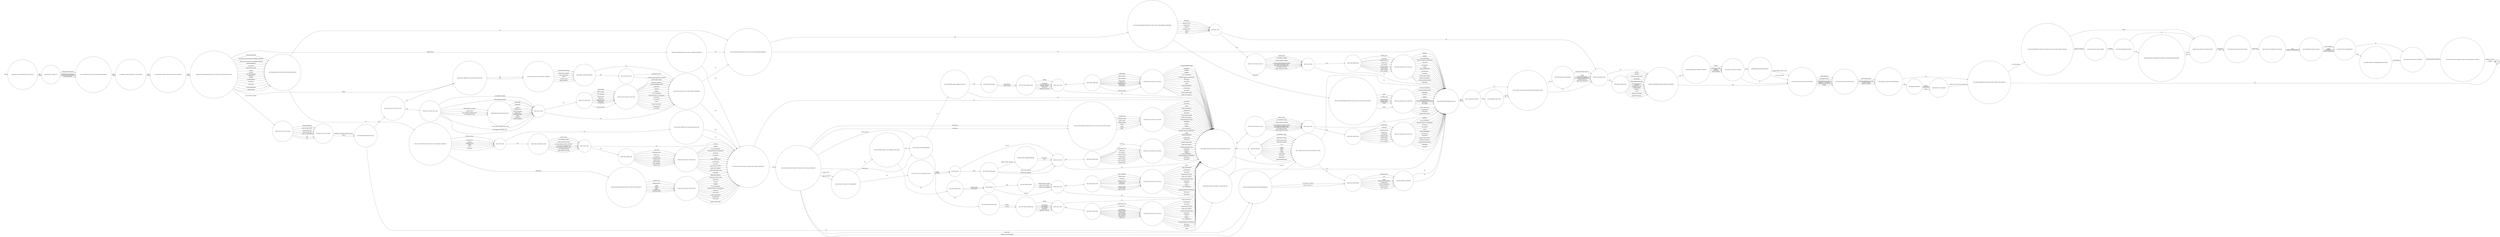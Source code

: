 digraph ATTEMPTED_ESCAPE_FROM_CUSTODY {  rankdir=LR;
  node [shape = circle];
  START_NODE [label="", shape=none];
  START_NODE -> 44769 [label = "start"];
  END_NODE [label="END", shape="doublecircle"];
  44147 [label = "WAS FORCE USED"];
  44147 -> 45096 [label = "YES"];
  44147 -> 44320 [label = "NO"];
  44152 [label = "HOW DID THE PRISONER GAIN ACCESS TO THE TOP OF THE FENCE"];
  44152 -> 44297 [label = "LADDER"];
  44152 -> 44297 [label = "ROPE"];
  44152 -> 44297 [label = "CLIMBING AIDS"];
  44152 -> 44297 [label = "FURNITURE ITEMS"];
  44152 -> 44297 [label = "SPORTS ITEMS"];
  44152 -> 44297 [label = "GROUNDS ITEMS"];
  44152 -> 44297 [label = "OTHER"];
  44163 [label = "WHERE WAS THE CELL SITUATED"];
  44163 -> 44506 [label = "SSU"];
  44163 -> 44506 [label = "CRC"];
  44163 -> 44506 [label = "WING/HOUSEBLOCK"];
  44163 -> 44506 [label = "HEALTH CARE CENTRE"];
  44163 -> 44506 [label = "SEGREGATION UNIT"];
  44163 -> 44506 [label = "RULE 43 UNIT (OR)"];
  44163 -> 44506 [label = "RULE 43 UNIT (GOAD)"];
  44171 [label = "HOW DID THE PRISONER GAIN ACCESS TO THE EXTERNAL PERIMETER"];
  44171 -> 44952 [label = "WINDOW"];
  44171 -> 44952 [label = "EXTERNAL WALL"];
  44171 -> 44952 [label = "FLOOR"];
  44171 -> 44952 [label = "ROOF"];
  44171 -> 44952 [label = "DOOR/GATE"];
  44171 -> 44952 [label = "THROUGH FENCE"];
  44171 -> 44952 [label = "UNDER FENCE"];
  44171 -> 44152 [label = "OVER FENCE"];
  44225 [label = "WAS THE FENCE"];
  44225 -> 45019 [label = "CLAD"];
  44225 -> 44327 [label = "UNCLAD"];
  44229 [label = "WAS THE EXIT THROUGH AN UNLOCKED DOOR OR GATE"];
  44229 -> 44681 [label = "YES"];
  44229 -> 44681 [label = "NO"];
  44233 [label = "ENTER DESCRIPTION OF PERSON(S) INJURED"];
  44233 -> 45014 [label = "STAFF"];
  44233 -> 45014 [label = "PRISONERS"];
  44233 -> 45014 [label = "CIVILIAN GRADES"];
  44233 -> 45014 [label = "POLICE"];
  44233 -> 45014 [label = "EXTERNAL CIVILIANS"];
  44242 [label = "DID THE PRISONER LEAVE THE CELL"];
  44242 -> 45006 [label = "YES"];
  44242 -> 45003 [label = "NO"];
  44247 [label = "WAS AN ATTEMPT MADE TO CUT OR BREACH THE FENCE"];
  44247 -> 45170 [label = "YES"];
  44247 -> 44759 [label = "NO"];
  44255 [label = "WAS THIS A FULL OR PARTIAL SHUT DOWN?"];
  44255 -> 44346 [label = "FULL"];
  44255 -> 44346 [label = "PARTIAL (ENTER DETAILS)"];
  44274 [label = "DOES THE SPORTSFIELD HAVE ACCESS TO EXTERNAL PERIMETER"];
  44274 -> 44681 [label = "YES"];
  44274 -> 44441 [label = "NO"];
  44278 [label = "WAS THE FENCE CUT OR BREACHED FROM"];
  44278 -> 44225 [label = "INSIDE"];
  44278 -> 44225 [label = "OUTSIDE"];
  44285 [label = "WAS THE TELEPHONE/IT SYSTEM SHUT DOWN LOCALLY OR BY THE SERVICE SUPPLIER"];
  44285 -> 45150 [label = "LOCAL"];
  44285 -> 44920 [label = "SERVICE SUPPLIER"];
  44297 [label = "WHAT WAS THE SOURCE OF THE ITEMS"];
  44297 -> 44681 [label = "WORKS DEPARTMENT"];
  44297 -> 44681 [label = "CONTRACTORS"];
  44297 -> 44681 [label = "EDUCATION"];
  44297 -> 44681 [label = "HEALTH CARE CENTRE"];
  44297 -> 44681 [label = "FARMS AND GARDENS"];
  44297 -> 44681 [label = "GYMNASIUM/SPORTS FIELD"];
  44297 -> 44681 [label = "WORKSHOPS"];
  44297 -> 44681 [label = "KITCHEN"];
  44297 -> 44681 [label = "HOBBIES"];
  44297 -> 44681 [label = "CELL FURNISHINGS"];
  44297 -> 44681 [label = "WING/HOUSEBLOCK FURNISHINGS"];
  44297 -> 44681 [label = "SMUGGLED"];
  44297 -> 44681 [label = "NOT KNOWN"];
  44300 [label = "WHAT WAS THE SOURCE OF THE TOOLS"];
  44300 -> 44352 [label = "WORKS DEPARTMENT"];
  44300 -> 44352 [label = "CONTRACTORS"];
  44300 -> 44352 [label = "EDUCATION"];
  44300 -> 44352 [label = "HEALTH CARE CENTRE"];
  44300 -> 44352 [label = "FARMS AND GARDENS"];
  44300 -> 44352 [label = "GYMNASIUM/SPORTS FIELD"];
  44300 -> 44352 [label = "WORKSHOPS"];
  44300 -> 44352 [label = "KITCHEN"];
  44300 -> 44352 [label = "HOBBIES"];
  44300 -> 44352 [label = "CELL FURNISHINGS"];
  44300 -> 44352 [label = "WING/HOUSEBLOCK FURNISHINGS"];
  44300 -> 44352 [label = "SMUGGLED"];
  44300 -> 44352 [label = "NOT KNOWN"];
  44300 -> 44352 [label = "OTHER"];
  44313 [label = "WAS THE WALL BREACHED FROM"];
  44313 -> 44992 [label = "INSIDE"];
  44313 -> 44992 [label = "OUTSIDE"];
  44315 [label = "WHAT TOOLS WERE USED"];
  44315 -> 44869 [label = "HACKSAW BLADE"];
  44315 -> 44869 [label = "OTHER BLADE"];
  44315 -> 44869 [label = "WIRE CUTTERS"];
  44315 -> 44869 [label = "BOLT CROPPERS"];
  44315 -> 44869 [label = "DIGGING TOOL"];
  44315 -> 44869 [label = "CROW BAR"];
  44315 -> 44869 [label = "IMPROVISED TOOL"];
  44315 -> 44869 [label = "OTHER TOOL"];
  44315 -> 44869 [label = "NOT KNOWN"];
  44320 [label = "WERE ANY WEAPONS USED"];
  44320 -> 44554 [label = "YES"];
  44320 -> 44731 [label = "NO"];
  44327 [label = "WERE TOOLS USED"];
  44327 -> 44875 [label = "YES"];
  44327 -> 44352 [label = "NO"];
  44340 [label = "WAS THE KEYWORD REQUESTED?"];
  44340 -> 45107 [label = "YES"];
  44340 -> 45150 [label = "NO"];
  44341 [label = "WHICH AREA DID THIS GIVE ACCESS TO"];
  44341 -> 44528 [label = "ANOTHER CELL"];
  44341 -> 44528 [label = "RECESS/SHOWERS"];
  44341 -> 44528 [label = "STORE ROOM"];
  44341 -> 44528 [label = "ASSOCIATION AREA"];
  44341 -> 44528 [label = "OFFICE"];
  44341 -> 44528 [label = "CANTEEN"];
  44341 -> 44528 [label = "KITCHEN/SERVERY"];
  44341 -> 44528 [label = "ROOF SPACE"];
  44341 -> 44528 [label = "BASEMENT"];
  44341 -> 44528 [label = "OTHER"];
  44346 [label = "WHO AUTHORISED THE SHUT DOWN?"];
  44346 -> 44958 [label = "GOVERNOR"];
  44346 -> 44958 [label = "DEPUTY GOVERNOR"];
  44346 -> 44958 [label = "DUTY GOVERNOR"];
  44346 -> 44958 [label = "OTHER"];
  44349 [label = "HOW WAS THE ESCAPE ATTEMPT FOILED"];
  44349 -> 44447 [label = "STAFF INTERVENTION"];
  44349 -> 44447 [label = "PRISONER ABANDONED ATTEMPT"];
  44349 -> 44447 [label = "PRISONER INJURED"];
  44349 -> 44447 [label = "PHYSICAL BARRIER"];
  44352 [label = "ARE THERE SECURITY AIDS AT SITE OF THE ATTEMPTED ESCAPE"];
  44352 -> 45090 [label = "YES"];
  44352 -> 44752 [label = "NO"];
  44353 [label = "WHAT WAS THE SOURCE OF THE TOOLS"];
  44353 -> 44746 [label = "WORKS DEPARTMENT"];
  44353 -> 44746 [label = "CONTRACTORS"];
  44353 -> 44746 [label = "EDUCATION"];
  44353 -> 44746 [label = "HEALTH CARE CENTRE"];
  44353 -> 44746 [label = "FARMS AND GARDENS"];
  44353 -> 44746 [label = "GYMNASIUM/SPORTS FIELD"];
  44353 -> 44746 [label = "WORKSHOPS"];
  44353 -> 44746 [label = "KITCHEN"];
  44353 -> 44746 [label = "HOBBIES"];
  44353 -> 44746 [label = "CELL FURNISHINGS"];
  44353 -> 44746 [label = "WING/HOUSEBLOCK FURNISHINGS"];
  44353 -> 44746 [label = "SMUGGLED"];
  44353 -> 44746 [label = "NOT KNOWN"];
  44353 -> 44746 [label = "OTHER"];
  44368 [label = "WAS THE ATTEMPT MADE"];
  44368 -> 44592 [label = "THROUGH THE CLADDING"];
  44368 -> 44592 [label = "ABOVE THE CLADDING"];
  44368 -> 44592 [label = "BELOW THE CLADDING"];
  44433 [label = "WHEN WAS THE SYSTEM RE-ACTIVATED?"];
  44433 -> 44674 [label = "ENTER COMMENT AND DATE"];
  44440 [label = "WHAT TOOLS WERE USED"];
  44440 -> 44498 [label = "HACKSAW BLADE"];
  44440 -> 44498 [label = "OTHER BLADE"];
  44440 -> 44498 [label = "WIRE CUTTERS"];
  44440 -> 44498 [label = "BOLT CROPPERS"];
  44440 -> 44498 [label = "DIGGING TOOL"];
  44440 -> 44498 [label = "CROW BAR"];
  44440 -> 44498 [label = "IMPROVISED TOOL"];
  44440 -> 44498 [label = "OTHER TOOL"];
  44440 -> 44498 [label = "NOT KNOWN"];
  44441 [label = "DID THE PRISONER ATTEMPT TO GAIN ACCESS TO THE EXTERNAL PERIMETER"];
  44441 -> 45111 [label = "YES"];
  44441 -> 44746 [label = "NO"];
  44444 [label = "WHAT WAS THE SOURCE OF THE ITEMS"];
  44444 -> 44746 [label = "WORKS DEPARTMENT"];
  44444 -> 44746 [label = "CONTRACTORS"];
  44444 -> 44746 [label = "EDUCATION"];
  44444 -> 44746 [label = "HEALTH CARE CENTRE"];
  44444 -> 44746 [label = "FARMS AND GARDENS"];
  44444 -> 44746 [label = "GYMNASIUM/SPORTS FIELD"];
  44444 -> 44746 [label = "WORKSHOPS"];
  44444 -> 44746 [label = "KITCHEN"];
  44444 -> 44746 [label = "HOBBIES"];
  44444 -> 44746 [label = "CELL FURNISHINGS"];
  44444 -> 44746 [label = "WING/HOUSEBLOCK FURNISHINGS"];
  44444 -> 44746 [label = "SMUGGLED"];
  44444 -> 44746 [label = "NOT KNOWN"];
  44447 [label = "WAS DAMAGE CAUSED TO PRISON PROPERTY"];
  44447 -> 44843 [label = "YES"];
  44447 -> 44863 [label = "NO"];
  44450 [label = "WAS THE SWITCH WITH"];
  44450 -> 44935 [label = "ANOTHER PRISONER"];
  44450 -> 44935 [label = "A VISITOR (ENTER IDENTITY IF KNOWN)"];
  44471 [label = "WHAT WAS THE SOURCE OF THE TOOLS"];
  44471 -> 44681 [label = "WORKS DEPARTMENT"];
  44471 -> 44681 [label = "CONTRACTORS"];
  44471 -> 44681 [label = "EDUCATION"];
  44471 -> 44681 [label = "HEALTH CARE CENTRE"];
  44471 -> 44681 [label = "FARMS AND GARDENS"];
  44471 -> 44681 [label = "GYMNASIUM/SPORTS FIELD"];
  44471 -> 44681 [label = "WORKSHOPS"];
  44471 -> 44681 [label = "KITCHEN"];
  44471 -> 44681 [label = "HOBBIES"];
  44471 -> 44681 [label = "CELL FURNISHINGS"];
  44471 -> 44681 [label = "WING/HOUSEBLOCK FURNISHINGS"];
  44471 -> 44681 [label = "SMUGGLED"];
  44471 -> 44681 [label = "NOT KNOWN"];
  44471 -> 44681 [label = "OTHER"];
  44480 [label = "WHAT WAS THE SOURCE OF THE ITEMS"];
  44480 -> 44352 [label = "WORKS DEPARTMENT"];
  44480 -> 44352 [label = "CONTRACTORS"];
  44480 -> 44352 [label = "EDUCATION"];
  44480 -> 44352 [label = "HEALTH CARE CENTRE"];
  44480 -> 44352 [label = "FARMS AND GARDENS"];
  44480 -> 44352 [label = "GYMNASIUM/SPORTS FIELD"];
  44480 -> 44352 [label = "WORKSHOPS"];
  44480 -> 44352 [label = "KITCHEN"];
  44480 -> 44352 [label = "HOBBIES"];
  44480 -> 44352 [label = "CELL FURNISHINGS"];
  44480 -> 44352 [label = "WING/HOUSEBLOCK FURNISHINGS"];
  44480 -> 44352 [label = "SMUGGLED"];
  44480 -> 44352 [label = "NOT KNOWN"];
  44480 -> 44352 [label = "OTHER"];
  44484 [label = "WAS THE VEHICLE AUTHORISED"];
  44484 -> 44746 [label = "YES"];
  44484 -> 44746 [label = "NO"];
  44494 [label = "WHERE WERE THE INJURED TREATED"];
  44494 -> 45073 [label = "PRISON HEALTH CARE CENTRE"];
  44494 -> 45073 [label = "OUTSIDE HOSPITAL"];
  44498 [label = "WHAT WAS THE SOURCE OF THE TOOLS"];
  44498 -> 44352 [label = "WORKS DEPARTMENT"];
  44498 -> 44352 [label = "CONTRACTORS"];
  44498 -> 44352 [label = "EDUCATION"];
  44498 -> 44352 [label = "HEALTH CARE CENTRE"];
  44498 -> 44352 [label = "FARMS AND GARDENS"];
  44498 -> 44352 [label = "GYMNASIUM/SPORTS FIELD"];
  44498 -> 44352 [label = "WORKSHOPS"];
  44498 -> 44352 [label = "KITCHEN"];
  44498 -> 44352 [label = "HOBBIES"];
  44498 -> 44352 [label = "CELL FURNISHINGS"];
  44498 -> 44352 [label = "WING/HOUSEBLOCK FURNISHINGS"];
  44498 -> 44352 [label = "SMUGGLED"];
  44498 -> 44352 [label = "NOT KNOWN"];
  44498 -> 44352 [label = "OTHER"];
  44506 [label = "HOW WAS THE CELL OCCUPIED"];
  44506 -> 44242 [label = "SINGLE"];
  44506 -> 44242 [label = "MULTIPLE OCCUPANCY (ENTER CAPACITY)"];
  44517 [label = "GIVE DETAILS OF SECURITY MEASURE OVERCOME"];
  44517 -> 44597 [label = "UV HAND STAMP"];
  44517 -> 44597 [label = "HAND GEOMETRY"];
  44517 -> 44597 [label = "PHOTOGRAPHIC RECORD"];
  44517 -> 44597 [label = "IDENTIFYING CLOTHING"];
  44517 -> 44597 [label = "STAFF SUPERVISION"];
  44517 -> 44597 [label = "OTHER"];
  44525 [label = "WHAT TOOLS WERE USED"];
  44525 -> 44471 [label = "HACKSAW BLADE"];
  44525 -> 44471 [label = "OTHER BLADE"];
  44525 -> 44471 [label = "WIRE CUTTERS"];
  44525 -> 44471 [label = "BOLT CROPPERS"];
  44525 -> 44471 [label = "DIGGING TOOL"];
  44525 -> 44471 [label = "CROW BAR"];
  44525 -> 44471 [label = "IMPROVISED TOOL"];
  44525 -> 44471 [label = "OTHER TOOL"];
  44525 -> 44471 [label = "NOT KNOWN"];
  44528 [label = "WERE TOOLS USED"];
  44528 -> 45021 [label = "YES"];
  44528 -> 44935 [label = "NO"];
  44544 [label = "ESTIMATED COST OF DAMAGE"];
  44544 -> 44863 [label = "ENTER AMOUNT IN POUND STERLING"];
  44545 [label = "DID PRISONER GAIN ACCESS TO THE EXTERNAL PERIMETER"];
  44545 -> 44171 [label = "YES"];
  44545 -> 44441 [label = "NO"];
  44550 [label = "DESCRIBE WHAT WAS COMPROMISED AND BY WHOM"];
  44550 -> 44433 [label = "DESCRIPTION"];
  44554 [label = "DESCRIBE WEAPONS USED"];
  44554 -> 44731 [label = "FIREARM"];
  44554 -> 44731 [label = "CHEMICAL INCAPACITANT"];
  44554 -> 44731 [label = "KNIFE/BLADE"];
  44554 -> 44731 [label = "OTHER SHARP INSTRUMENT"];
  44554 -> 44731 [label = "BLUNT INSTRUMENT"];
  44554 -> 44731 [label = "LIGATURE"];
  44554 -> 44731 [label = "DANGEROUS LIQUID"];
  44554 -> 44731 [label = "EXCRETA/URINE"];
  44554 -> 44731 [label = "SPITTING"];
  44554 -> 44731 [label = "FOOD"];
  44554 -> 44731 [label = "THROWN FURNITURE"];
  44554 -> 44731 [label = "THROWN EQUIPMENT"];
  44554 -> 44731 [label = "OTHER"];
  44574 [label = "WERE TOOLS USED"];
  44574 -> 44440 [label = "YES"];
  44574 -> 44352 [label = "NO"];
  44582 [label = "WERE TOOLS USED"];
  44582 -> 44315 [label = "YES"];
  44582 -> 44746 [label = "NO"];
  44589 [label = "WERE TOOLS USED"];
  44589 -> 44525 [label = "YES"];
  44589 -> 44681 [label = "NO"];
  44592 [label = "WERE TOOLS USED"];
  44592 -> 44617 [label = "YES"];
  44592 -> 44352 [label = "NO"];
  44594 [label = "WHERE WAS THE PRISONER PRIOR TO THE START OF THE ATTEMPTED ESCAPE"];
  44594 -> 44274 [label = "SPORTS FIELD"];
  44594 -> 44163 [label = "CELL (ENTER LOCATION)"];
  44594 -> 45124 [label = "VISITS"];
  44594 -> 44545 [label = "WING/HOUSEBLOCK"];
  44594 -> 44545 [label = "DORMITORY"];
  44594 -> 44545 [label = "HEALTH CARE CENTRE"];
  44594 -> 44545 [label = "CHAPEL"];
  44594 -> 44545 [label = "KITCHEN"];
  44594 -> 44545 [label = "EDUCATION/LIBRARY"];
  44594 -> 44545 [label = "WORKSHOP"];
  44594 -> 44545 [label = "STORES"];
  44594 -> 44545 [label = "ADMINISTRATION"];
  44594 -> 44545 [label = "GYMNASIUM"];
  44594 -> 44545 [label = "RECEPTION"];
  44594 -> 44545 [label = "WORKS DEPARTMENT"];
  44594 -> 44545 [label = "EXERCISE YARD"];
  44594 -> 44545 [label = "OTHER SECURE AREA"];
  44594 -> 44545 [label = "GROUNDS WITH NO ACCESS TO EXTERNAL PERIMITER"];
  44594 -> 44545 [label = "GROUNDS WITH ACCESS TO EXTERNAL PERIMITER"];
  44595 [label = "WAS AN AIRCRAFT INVOLVED"];
  44595 -> 44912 [label = "YES"];
  44595 -> 44983 [label = "NO"];
  44597 [label = "WAS THERE A SWITCH OF IDENTITY"];
  44597 -> 44450 [label = "YES"];
  44597 -> 44935 [label = "NO"];
  44617 [label = "WHAT TOOLS WERE USED"];
  44617 -> 44300 [label = "HACKSAW BLADE"];
  44617 -> 44300 [label = "OTHER BLADE"];
  44617 -> 44300 [label = "WIRE CUTTERS"];
  44617 -> 44300 [label = "BOLT CROPPERS"];
  44617 -> 44300 [label = "DIGGING TOOL"];
  44617 -> 44300 [label = "CROW BAR"];
  44617 -> 44300 [label = "IMPROVISED TOOL"];
  44617 -> 44300 [label = "OTHER TOOL"];
  44617 -> 44300 [label = "NOT KNOWN"];
  44631 [label = "HOW DID THE PRISONER LEAVE THE ESTABLISHMENT"];
  44631 -> 44752 [label = "ON FOOT"];
  44631 -> 45152 [label = "DROVE VEHICLE OUT"];
  44631 -> 45152 [label = "CONCEALED IN VEHICLE"];
  44636 [label = "IS THERE ANY MEDIA INTEREST IN THIS INCIDENT"];
  44636 -> 44749 [label = "YES"];
  44636 -> 44749 [label = "NO"];
  44670 [label = "HOW WAS THE ATTEMPT MADE"];
  44670 -> 44574 [label = "DIGGING THROUGH"];
  44670 -> 44574 [label = "DIGGING UNDER"];
  44670 -> 44574 [label = "EXPLOSION"];
  44670 -> 44574 [label = "RAMMED BY VEHICLE"];
  44670 -> 44574 [label = "OTHER"];
  44670 -> 44574 [label = "NOT KNOWN"];
  44674 [label = "WAS THE SYSTEM RE-ACTIVATED LOCALLY OR BY THE SERVICE SUPPLIER"];
  44674 -> END_NODE [label = "LOCAL"];
  44674 -> END_NODE [label = "SERVICE SUPPLIER"];
  44681 [label = "DID THE PRISONER ATTEMPT TO BREACH THE EXTERNAL PERIMETER"];
  44681 -> 44940 [label = "YES"];
  44681 -> 44352 [label = "NO"];
  44685 [label = "WERE TOOLS USED"];
  44685 -> 44909 [label = "YES"];
  44685 -> 44746 [label = "NO"];
  44707 [label = "WAS THE FENCE"];
  44707 -> 44368 [label = "CLAD"];
  44707 -> 44592 [label = "UNCLAD"];
  44713 [label = "WHAT TIME WAS THE SYSTEM SHUT DOWN?"];
  44713 -> 44255 [label = "ENTER TIME"];
  44731 [label = "WERE ANY INJURIES RECEIVED DURING THIS INCIDENT"];
  44731 -> 44233 [label = "YES"];
  44731 -> 45073 [label = "NO"];
  44737 [label = "WAS THE ATTEMPT MADE"];
  44737 -> 44670 [label = "FROM INSIDE"];
  44737 -> 44670 [label = "FROM OUTSIDE"];
  44746 [label = "ARE THE GROUNDS PATROLLED BY DOGS"];
  44746 -> 44595 [label = "YES"];
  44746 -> 44595 [label = "NO"];
  44749 [label = "HAS THE PRISON SERVICE PRESS OFFICE BEEN INFORMED"];
  44749 -> 44594 [label = "YES"];
  44749 -> 44594 [label = "NO"];
  44752 [label = "WAS A VEHICLE INVOLVED IN THE ATTEMPTED ESCAPE"];
  44752 -> 45152 [label = "YES"];
  44752 -> 44746 [label = "NO"];
  44759 [label = "WAS THE WALL ACTUALLY BREACHED"];
  44759 -> 44313 [label = "YES"];
  44759 -> 44849 [label = "NO"];
  44769 [label = "WERE THE POLICE INFORMED OF THE INCIDENT"];
  44769 -> 44919 [label = "YES"];
  44769 -> 44919 [label = "NO"];
  44789 [label = "WHAT WAS THE SOURCE OF THE TOOLS"];
  44789 -> 44352 [label = "WORKS DEPARTMENT"];
  44789 -> 44352 [label = "CONTRACTORS"];
  44789 -> 44352 [label = "EDUCATION"];
  44789 -> 44352 [label = "HEALTH CARE CENTRE"];
  44789 -> 44352 [label = "FARMS AND GARDENS"];
  44789 -> 44352 [label = "GYMNASIUM/SPORTS FIELD"];
  44789 -> 44352 [label = "WORKSHOPS"];
  44789 -> 44352 [label = "KITCHEN"];
  44789 -> 44352 [label = "HOBBIES"];
  44789 -> 44352 [label = "CELL FURNISHINGS"];
  44789 -> 44352 [label = "WING/HOUSEBLOCK FURNISHINGS"];
  44789 -> 44352 [label = "SMUGGLED"];
  44789 -> 44352 [label = "NOT KNOWN"];
  44789 -> 44352 [label = "OTHER"];
  44822 [label = "WAS THE FENCE ACTUALLY CUT OR BREACHED"];
  44822 -> 44278 [label = "YES"];
  44822 -> 44247 [label = "NO"];
  44840 [label = "HOW DID THE PRISONER ATTEMPT ACCESS TO THE TOP OF THE FENCE OR WALL"];
  44840 -> 44480 [label = "LADDER"];
  44840 -> 44480 [label = "ROPE"];
  44840 -> 44480 [label = "CLIMBING AIDS"];
  44840 -> 44480 [label = "FURNITURE ITEMS"];
  44840 -> 44480 [label = "SPORTS ITEMS"];
  44840 -> 44480 [label = "GROUNDS ITEMS"];
  44840 -> 44480 [label = "OTHER"];
  44843 [label = "DESCRIBE THE DAMAGE"];
  44843 -> 44544 [label = "MINOR"];
  44843 -> 44544 [label = "SERIOUS"];
  44843 -> 44544 [label = "EXTENSIVE"];
  44849 [label = "WAS AN ATTEMPT MADE TO BREACH THE WALL"];
  44849 -> 44737 [label = "YES"];
  44849 -> 44352 [label = "NO"];
  44863 [label = "WAS THE TELEPHONE/IT SYSTEM SHUT DOWN DURING THE INCIDENT?"];
  44863 -> 44285 [label = "YES (ENTER DATE)"];
  44863 -> END_NODE [label = "NO"];
  44869 [label = "WHAT WAS THE SOURCE OF THE TOOLS"];
  44869 -> 44746 [label = "WORKS DEPARTMENT"];
  44869 -> 44746 [label = "CONTRACTORS"];
  44869 -> 44746 [label = "EDUCATION"];
  44869 -> 44746 [label = "HEALTH CARE CENTRE"];
  44869 -> 44746 [label = "FARMS AND GARDENS"];
  44869 -> 44746 [label = "GYMNASIUM/SPORTS FIELD"];
  44869 -> 44746 [label = "WORKSHOPS"];
  44869 -> 44746 [label = "KITCHEN"];
  44869 -> 44746 [label = "HOBBIES"];
  44869 -> 44746 [label = "CELL FURNISHINGS"];
  44869 -> 44746 [label = "WING/HOUSEBLOCK FURNISHINGS"];
  44869 -> 44746 [label = "SMUGGLED"];
  44869 -> 44746 [label = "NOT KNOWN"];
  44869 -> 44746 [label = "OTHER"];
  44871 [label = "WHAT WAS THE SOURCE OF THE TOOLS"];
  44871 -> 44352 [label = "WORKS DEPARTMENT"];
  44871 -> 44352 [label = "CONTRACTORS"];
  44871 -> 44352 [label = "EDUCATION"];
  44871 -> 44352 [label = "HEALTH CARE CENTRE"];
  44871 -> 44352 [label = "FARMS AND GARDENS"];
  44871 -> 44352 [label = "GYMNASIUM/SPORTS FIELD"];
  44871 -> 44352 [label = "WORKSHOPS"];
  44871 -> 44352 [label = "KITCHEN"];
  44871 -> 44352 [label = "HOBBIES"];
  44871 -> 44352 [label = "CELL FURNISHINGS"];
  44871 -> 44352 [label = "WING/HOUSEBLOCK FURNISHINGS"];
  44871 -> 44352 [label = "SMUGGLED"];
  44871 -> 44352 [label = "NOT KNOWN"];
  44871 -> 44352 [label = "OTHER"];
  44875 [label = "WHAT TOOLS WERE USED"];
  44875 -> 44789 [label = "HACKSAW BLADE"];
  44875 -> 44789 [label = "OTHER BLADE"];
  44875 -> 44789 [label = "WIRE CUTTERS"];
  44875 -> 44789 [label = "BOLT CROPPERS"];
  44875 -> 44789 [label = "DIGGING TOOL"];
  44875 -> 44789 [label = "CROW BAR"];
  44875 -> 44789 [label = "IMPROVISED TOOL"];
  44875 -> 44789 [label = "OTHER TOOL"];
  44875 -> 44789 [label = "NOT KNOWN"];
  44909 [label = "WHAT TOOLS WERE USED"];
  44909 -> 44353 [label = "HACKSAW BLADE"];
  44909 -> 44353 [label = "OTHER BLADE"];
  44909 -> 44353 [label = "WIRE CUTTERS"];
  44909 -> 44353 [label = "BOLT CROPPERS"];
  44909 -> 44353 [label = "DIGGING TOOL"];
  44909 -> 44353 [label = "CROW BAR"];
  44909 -> 44353 [label = "IMPROVISED TOOL"];
  44909 -> 44353 [label = "OTHER TOOL"];
  44909 -> 44353 [label = "NOT KNOWN"];
  44912 [label = "WAS OPERATION LEWIS USED"];
  44912 -> 44983 [label = "YES"];
  44912 -> 44983 [label = "NO"];
  44919 [label = "THE INCIDENT IS SUBJECT TO"];
  44919 -> 45033 [label = "INVESTIGATION BY POLICE"];
  44919 -> 45033 [label = "INVESTIGATION INTERNALLY"];
  44919 -> 45033 [label = "GOVERNOR'S ADJUDICATION"];
  44919 -> 45033 [label = "NO INVESTIGATION"];
  44920 [label = "QUOTE THE VANTIVE CASE NUMBER"];
  44920 -> 44340 [label = "NUMBER"];
  44923 [label = "WHAT TOOLS WERE USED"];
  44923 -> 44871 [label = "HACKSAW BLADE"];
  44923 -> 44871 [label = "OTHER BLADE"];
  44923 -> 44871 [label = "WIRE CUTTERS"];
  44923 -> 44871 [label = "BOLT CROPPERS"];
  44923 -> 44871 [label = "DIGGING TOOL"];
  44923 -> 44871 [label = "CROW BAR"];
  44923 -> 44871 [label = "IMPROVISED TOOL"];
  44923 -> 44871 [label = "OTHER TOOL"];
  44923 -> 44871 [label = "NOT KNOWN"];
  44933 [label = "HOW WAS THE CLADDING BREACHED"];
  44933 -> 44327 [label = "CUT"];
  44933 -> 44327 [label = "REMOVED"];
  44935 [label = "DID THE EXIT GIVE ACCESS TO THE EXTERNAL PERIMETER"];
  44935 -> 44681 [label = "YES"];
  44935 -> 44441 [label = "NO"];
  44940 [label = "HOW DID THE PRISONER ATTEMPT TO BREACH THE EXTERNAL PERIMETER"];
  44940 -> 44631 [label = "MAIN GATE"];
  44940 -> 44631 [label = "OTHER GATE IN PERIMETER"];
  44940 -> 44840 [label = "OVER WALL"];
  44940 -> 44840 [label = "OVER FENCE"];
  44940 -> 44822 [label = "THROUGH FENCE"];
  44940 -> 44822 [label = "UNDER FENCE"];
  44940 -> 44759 [label = "THROUGH WALL"];
  44940 -> 44759 [label = "UNDER WALL"];
  44952 [label = "WAS FORCE USED"];
  44952 -> 45172 [label = "YES"];
  44952 -> 44229 [label = "NO"];
  44953 [label = "WHAT TYPE OF FORCE WAS USED"];
  44953 -> 44582 [label = "CUT WINDOW OR BARS"];
  44953 -> 44582 [label = "FORCED WINDOW OR BARS"];
  44953 -> 44582 [label = "CUT AND FORCED WINDOW AND BARS"];
  44953 -> 44582 [label = "DUG THROUGH EXTERNAL WALL"];
  44953 -> 44582 [label = "DUG THROUGH INTERNAL WALL"];
  44953 -> 44582 [label = "DUG THROUGH FLOOR"];
  44953 -> 44582 [label = "BROKE THROUGH CEILING"];
  44953 -> 44582 [label = "FORCED DOOR"];
  44958 [label = "WAS THE SYSTEM COMPROMISED?"];
  44958 -> 44550 [label = "YES"];
  44958 -> 44433 [label = "NO"];
  44977 [label = "STATE THE NATURE OF ASSISTANCE"];
  44977 -> 44320 [label = "SMUGGLED WEAPONS"];
  44977 -> 44320 [label = "SMUGGLED TOOLS/EQUIPMENT"];
  44977 -> 44320 [label = "SWAPPED IDENTITY"];
  44977 -> 44320 [label = "BREACHED PERIMETER"];
  44977 -> 44320 [label = "PROVIDED GET AWAY VEHICLE"];
  44977 -> 44320 [label = "OTHER"];
  44983 [label = "WAS OUTSIDE ASSISTANCE INVOLVED IN THE ATTEMPTED ESCAPE"];
  44983 -> 44977 [label = "YES"];
  44983 -> 44320 [label = "NO"];
  44984 [label = "WHAT TYPE OF FORCE WAS USED"];
  44984 -> 44528 [label = "CUT WINDOW OR BARS"];
  44984 -> 44528 [label = "FORCED WINDOW OR BARS"];
  44984 -> 44528 [label = "CUT AND FORCED WINDOW AND BARS"];
  44984 -> 44528 [label = "DUG THROUGH EXTERNAL WALL"];
  44984 -> 44341 [label = "DUG THROUGH INTERNAL WALL"];
  44984 -> 44341 [label = "DUG THROUGH FLOOR"];
  44984 -> 44341 [label = "BROKE THROUGH CEILING"];
  44984 -> 44341 [label = "FORCED DOOR"];
  44992 [label = "HOW WAS THE WALL BREACHED"];
  44992 -> 45047 [label = "DUG THROUGH"];
  44992 -> 45047 [label = "DUG UNDER"];
  44992 -> 45047 [label = "EXPLOSION"];
  44992 -> 45047 [label = "RAMMED BY VEHICLE"];
  44992 -> 45047 [label = "OTHER"];
  44992 -> 45047 [label = "NOT KNOWN"];
  45003 [label = "WAS FORCE USED IN AN ATTEMPT TO LEAVE THE CELL"];
  45003 -> 44953 [label = "YES"];
  45003 -> 44746 [label = "NO"];
  45006 [label = "WAS FORCE USED TO LEAVE THE CELL"];
  45006 -> 44984 [label = "YES"];
  45006 -> 45124 [label = "NO"];
  45014 [label = "WAS MEDICAL TREATMENT NEEDED"];
  45014 -> 44494 [label = "YES"];
  45014 -> 45073 [label = "NO"];
  45019 [label = "WAS THE FENCE BREACHED"];
  45019 -> 44933 [label = "THROUGH THE CLADDING"];
  45019 -> 44327 [label = "ABOVE THE CLADDING"];
  45019 -> 44327 [label = "BELOW THE CLADDING"];
  45021 [label = "WHAT TOOLS WERE USED"];
  45021 -> 45121 [label = "HACKSAW BLADE"];
  45021 -> 45121 [label = "OTHER BLADE"];
  45021 -> 45121 [label = "WIRE CUTTERS"];
  45021 -> 45121 [label = "BOLT CROPPERS"];
  45021 -> 45121 [label = "DIGGING TOOL"];
  45021 -> 45121 [label = "CROW BAR"];
  45021 -> 45121 [label = "IMPROVISED TOOL"];
  45021 -> 45121 [label = "OTHER TOOL"];
  45021 -> 45121 [label = "NOT KNOWN"];
  45033 [label = "IS ANY MEMBER OF STAFF FACING DISCIPLINARY CHARGES"];
  45033 -> 44636 [label = "YES"];
  45033 -> 44636 [label = "NO"];
  45047 [label = "WERE TOOLS USED"];
  45047 -> 44923 [label = "YES"];
  45047 -> 44352 [label = "NO"];
  45073 [label = "HOW WAS THE ESCAPE ATTEMPT DISCOVERED"];
  45073 -> 44349 [label = "STAFF VIGILANCE"];
  45073 -> 44349 [label = "EQUIPMENT FOUND"];
  45073 -> 44349 [label = "INFORMATION/INTELLIGENCE"];
  45073 -> 44349 [label = "OBSERVED IN PROGRESS"];
  45073 -> 44349 [label = "ALERTED BY SECURITY AID"];
  45073 -> 44349 [label = "OTHER"];
  45090 [label = "WHAT ARE THE AIDS"];
  45090 -> 44752 [label = "GANDER"];
  45090 -> 44752 [label = "PIPE"];
  45090 -> 44752 [label = "'S' WIRE"];
  45090 -> 44752 [label = "SCARE STRIP"];
  45090 -> 44752 [label = "TAUT WIRE"];
  45090 -> 44752 [label = "GEOPHONES"];
  45090 -> 44752 [label = "INFRA RED DETECTORS"];
  45090 -> 44752 [label = "MICROPHONIC CABLE"];
  45090 -> 44752 [label = "FIBRE OPTIC SYSTEM"];
  45090 -> 44752 [label = "LEAKY CO-AXIL CABLE"];
  45090 -> 44752 [label = "PRESSURE SENSORS"];
  45090 -> 44752 [label = "CCTV"];
  45090 -> 44752 [label = "OTHER"];
  45096 [label = "WHAT TYPE OF FORCE WAS USED"];
  45096 -> 44685 [label = "CUT WINDOW OR BARS"];
  45096 -> 44685 [label = "FORCED WINDOW OR BARS"];
  45096 -> 44685 [label = "CUT AND FORCED WINDOW AND BARS"];
  45096 -> 44685 [label = "DUG THROUGH EXTERNAL WALL"];
  45096 -> 44685 [label = "DUG THROUGH INTERNAL WALL"];
  45096 -> 44685 [label = "DUG THROUGH FLOOR"];
  45096 -> 44685 [label = "BROKE THROUGH CEILING"];
  45096 -> 44685 [label = "FORCED DOOR"];
  45107 [label = "HAS THE SERVICE SUPPLIER BEEN NOTIFIED OF A REPLACEMENT KEYWORD?"];
  45107 -> 45150 [label = "YES"];
  45107 -> 45150 [label = "NO"];
  45111 [label = "HOW DID THE PRISONER ATTEMPT TO GAIN ACCESS TO THE EXTERNAL PERIMETER"];
  45111 -> 44147 [label = "WINDOW"];
  45111 -> 44147 [label = "EXTERNAL WALL"];
  45111 -> 44147 [label = "FLOOR"];
  45111 -> 44147 [label = "ROOF"];
  45111 -> 44147 [label = "DOOR/GATE"];
  45111 -> 44147 [label = "THROUGH FENCE"];
  45111 -> 44147 [label = "UNDER FENCE"];
  45111 -> 45114 [label = "OVER FENCE"];
  45114 [label = "HOW DID THE PRISONER ATTEMPT TO GAIN ACCESS TO THE TOP OF THE FENCE"];
  45114 -> 44444 [label = "LADDER"];
  45114 -> 44444 [label = "ROPE"];
  45114 -> 44444 [label = "CLIMBING AIDS"];
  45114 -> 44444 [label = "FURNITURE ITEMS"];
  45114 -> 44444 [label = "SPORTS ITEMS"];
  45114 -> 44444 [label = "GROUNDS ITEMS"];
  45114 -> 44444 [label = "OTHER"];
  45121 [label = "WHAT WAS THE SOURCE OF THE TOOLS"];
  45121 -> 44935 [label = "WORKS DEPARTMENT"];
  45121 -> 44935 [label = "CONTRACTORS"];
  45121 -> 44935 [label = "EDUCATION"];
  45121 -> 44935 [label = "HEALTH CARE CENTRE"];
  45121 -> 44935 [label = "FARMS AND GARDENS"];
  45121 -> 44935 [label = "GYMNASIUM/SPORTS FIELD"];
  45121 -> 44935 [label = "WORKSHOPS"];
  45121 -> 44935 [label = "KITCHEN"];
  45121 -> 44935 [label = "HOBBIES"];
  45121 -> 44935 [label = "CELL FURNISHINGS"];
  45121 -> 44935 [label = "WING/HOUSEBLOCK FURNISHINGS"];
  45121 -> 44935 [label = "SMUGGLED"];
  45121 -> 44935 [label = "NOT KNOWN"];
  45121 -> 44935 [label = "OTHER"];
  45124 [label = "WAS THE EXIT THROUGH AN UNLOCKED DOOR OR GATE"];
  45124 -> 44517 [label = "YES"];
  45124 -> 44517 [label = "NO"];
  45150 [label = "INDICATE THE NATURE OF THE SHUT DOWN"];
  45150 -> 44713 [label = "TELEPHONY"];
  45150 -> 44713 [label = "IT"];
  45152 [label = "WHOSE WAS THE VEHICLE"];
  45152 -> 44484 [label = "PRISON SERVICE VEHICLE"];
  45152 -> 44484 [label = "CONTRACTORS"];
  45152 -> 44484 [label = "ESCORT CONTRACTOR"];
  45152 -> 44484 [label = "OFFICIAL VEHICLE"];
  45152 -> 44484 [label = "STAFF VEHICLE"];
  45152 -> 44484 [label = "PRIVATE VEHICLE"];
  45152 -> 44484 [label = "TAXI"];
  45152 -> 44484 [label = "OTHER"];
  45170 [label = "WAS THE ATTEMPT MADE"];
  45170 -> 44707 [label = "FROM INSIDE"];
  45170 -> 44707 [label = "FROM OUTSIDE"];
  45172 [label = "WHAT TYPE OF FORCE WAS USED"];
  45172 -> 44589 [label = "CUT WINDOW OR BARS"];
  45172 -> 44589 [label = "FORCED WINDOW OR BARS"];
  45172 -> 44589 [label = "CUT AND FORCED WINDOW AND BARS"];
  45172 -> 44589 [label = "DUG THROUGH EXTERNAL WALL"];
  45172 -> 44589 [label = "DUG THROUGH INTERNAL WALL"];
  45172 -> 44589 [label = "DUG THROUGH FLOOR"];
  45172 -> 44589 [label = "BROKE THROUGH CEILING"];
  45172 -> 44589 [label = "FORCED DOOR"];
}
